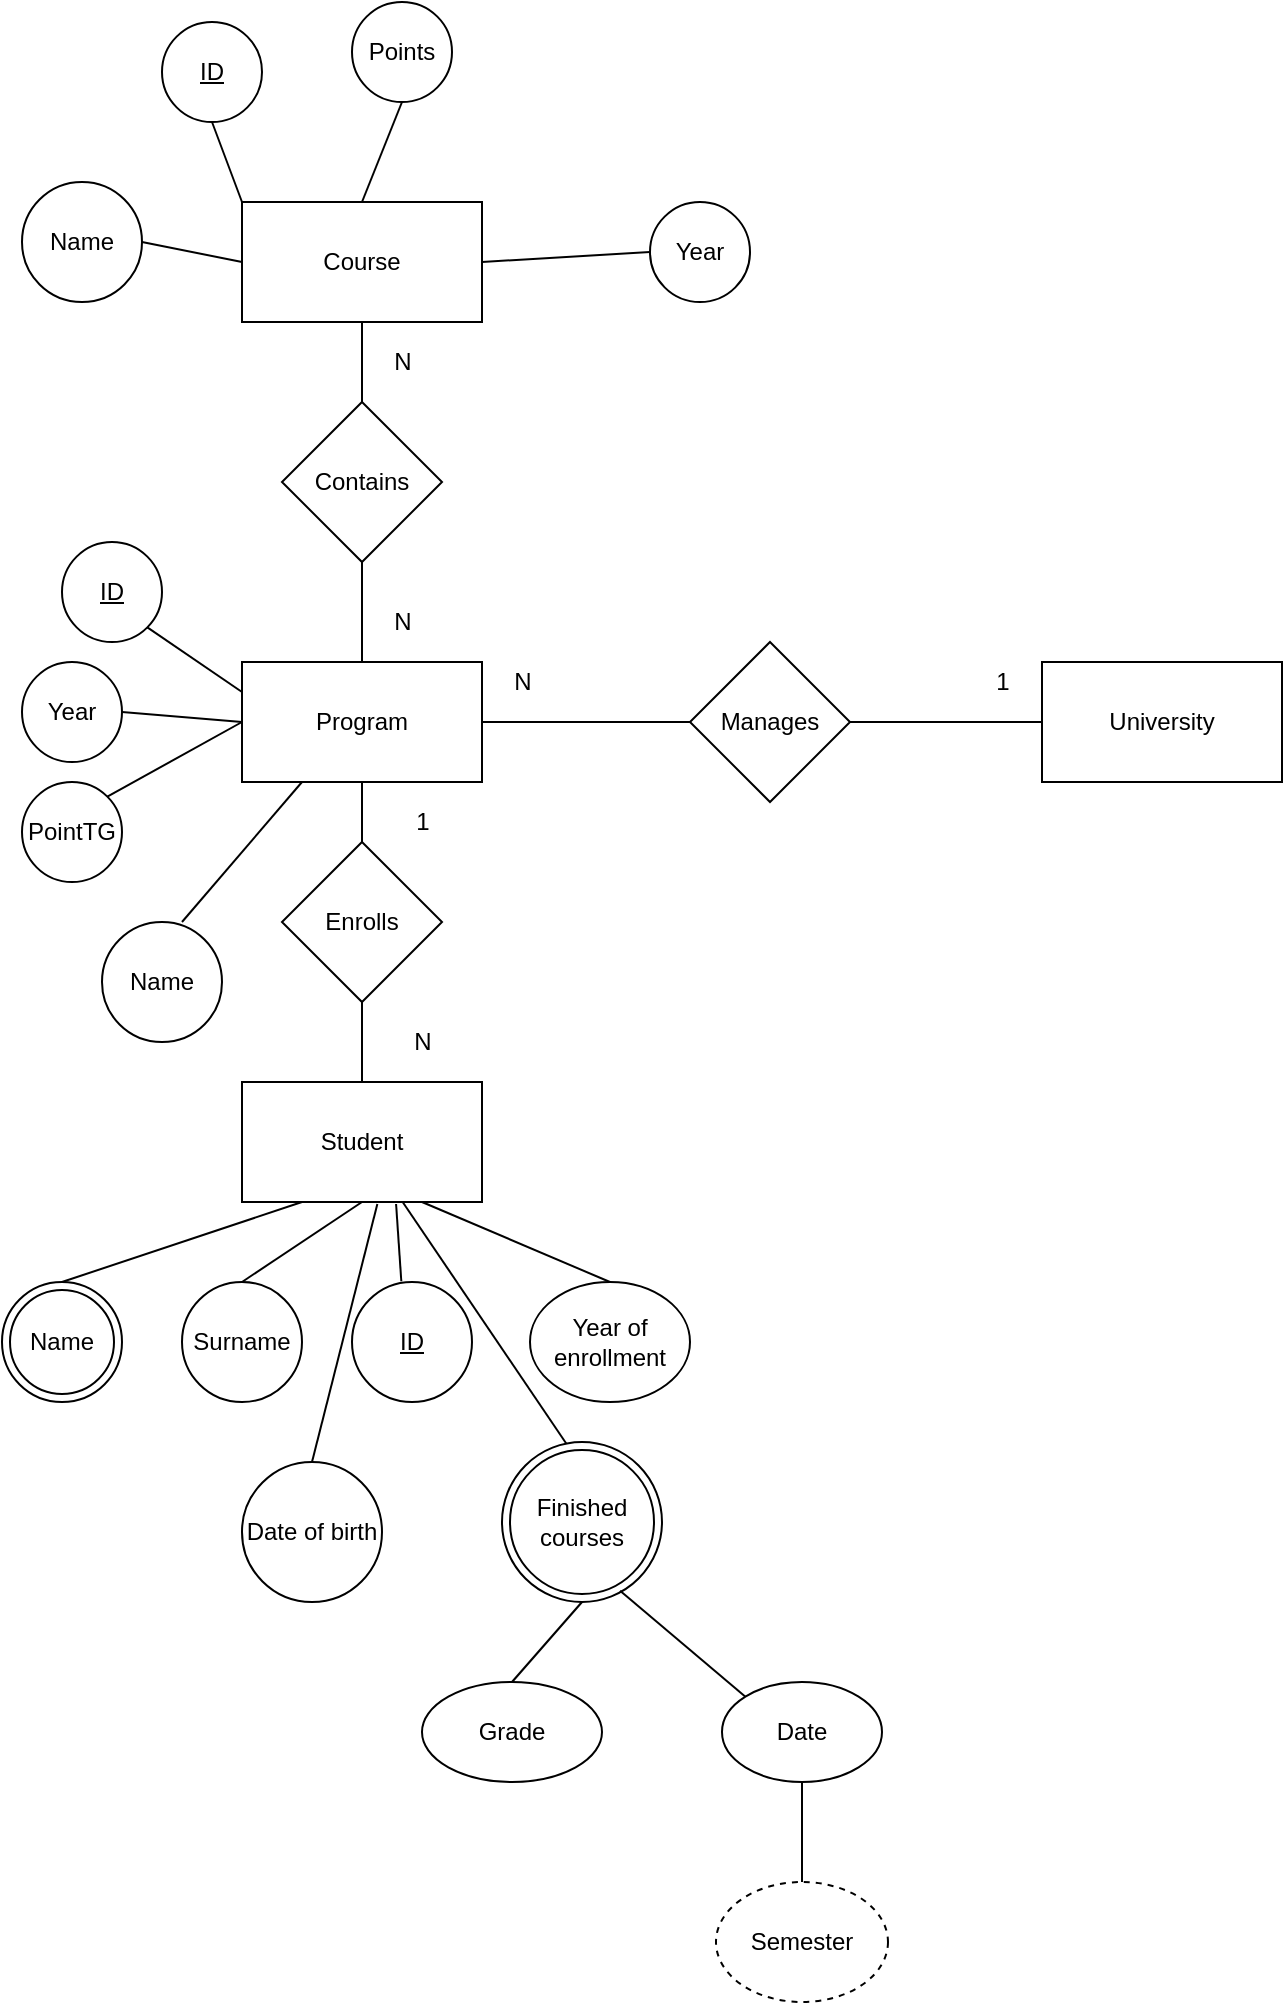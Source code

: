 <mxfile version="17.1.2" type="device"><diagram id="oLWGnCsZ3C-9VpRXFYrN" name="Page-1"><mxGraphModel dx="2076" dy="1040" grid="1" gridSize="10" guides="1" tooltips="1" connect="1" arrows="1" fold="1" page="1" pageScale="1" pageWidth="827" pageHeight="1169" math="0" shadow="0"><root><mxCell id="0"/><mxCell id="1" parent="0"/><mxCell id="ol2SJsX2HPB8m8qoYqyJ-2" value="University" style="rounded=0;whiteSpace=wrap;html=1;" vertex="1" parent="1"><mxGeometry x="610" y="370" width="120" height="60" as="geometry"/></mxCell><mxCell id="ol2SJsX2HPB8m8qoYqyJ-4" value="Manages" style="rhombus;whiteSpace=wrap;html=1;" vertex="1" parent="1"><mxGeometry x="434" y="360" width="80" height="80" as="geometry"/></mxCell><mxCell id="ol2SJsX2HPB8m8qoYqyJ-5" value="" style="endArrow=none;html=1;rounded=0;entryX=0;entryY=0.5;entryDx=0;entryDy=0;" edge="1" parent="1" target="ol2SJsX2HPB8m8qoYqyJ-4"><mxGeometry width="50" height="50" relative="1" as="geometry"><mxPoint x="330" y="400" as="sourcePoint"/><mxPoint x="400.711" y="400" as="targetPoint"/></mxGeometry></mxCell><mxCell id="ol2SJsX2HPB8m8qoYqyJ-9" value="" style="endArrow=none;html=1;rounded=0;entryX=0;entryY=0.5;entryDx=0;entryDy=0;" edge="1" parent="1" source="ol2SJsX2HPB8m8qoYqyJ-4" target="ol2SJsX2HPB8m8qoYqyJ-2"><mxGeometry width="50" height="50" relative="1" as="geometry"><mxPoint x="514" y="450" as="sourcePoint"/><mxPoint x="584.711" y="400" as="targetPoint"/></mxGeometry></mxCell><mxCell id="ol2SJsX2HPB8m8qoYqyJ-10" value="1" style="text;html=1;align=center;verticalAlign=middle;resizable=0;points=[];autosize=1;strokeColor=none;fillColor=none;" vertex="1" parent="1"><mxGeometry x="580" y="370" width="20" height="20" as="geometry"/></mxCell><mxCell id="ol2SJsX2HPB8m8qoYqyJ-11" value="N" style="text;html=1;align=center;verticalAlign=middle;resizable=0;points=[];autosize=1;strokeColor=none;fillColor=none;" vertex="1" parent="1"><mxGeometry x="340" y="370" width="20" height="20" as="geometry"/></mxCell><mxCell id="ol2SJsX2HPB8m8qoYqyJ-13" value="Contains" style="rhombus;whiteSpace=wrap;html=1;" vertex="1" parent="1"><mxGeometry x="230" y="240" width="80" height="80" as="geometry"/></mxCell><mxCell id="ol2SJsX2HPB8m8qoYqyJ-17" value="" style="endArrow=none;html=1;rounded=0;entryX=0.5;entryY=1;entryDx=0;entryDy=0;" edge="1" parent="1"><mxGeometry width="50" height="50" relative="1" as="geometry"><mxPoint x="270" y="240" as="sourcePoint"/><mxPoint x="270" y="200" as="targetPoint"/></mxGeometry></mxCell><mxCell id="ol2SJsX2HPB8m8qoYqyJ-18" value="" style="endArrow=none;html=1;rounded=0;entryX=0.5;entryY=1;entryDx=0;entryDy=0;exitX=0.5;exitY=0;exitDx=0;exitDy=0;" edge="1" parent="1" target="ol2SJsX2HPB8m8qoYqyJ-13"><mxGeometry width="50" height="50" relative="1" as="geometry"><mxPoint x="270" y="370" as="sourcePoint"/><mxPoint x="320" y="310" as="targetPoint"/></mxGeometry></mxCell><mxCell id="ol2SJsX2HPB8m8qoYqyJ-20" value="N" style="text;html=1;align=center;verticalAlign=middle;resizable=0;points=[];autosize=1;strokeColor=none;fillColor=none;" vertex="1" parent="1"><mxGeometry x="280" y="340" width="20" height="20" as="geometry"/></mxCell><mxCell id="ol2SJsX2HPB8m8qoYqyJ-21" value="N" style="text;html=1;align=center;verticalAlign=middle;resizable=0;points=[];autosize=1;strokeColor=none;fillColor=none;" vertex="1" parent="1"><mxGeometry x="280" y="210" width="20" height="20" as="geometry"/></mxCell><mxCell id="ol2SJsX2HPB8m8qoYqyJ-24" value="Program" style="rounded=0;whiteSpace=wrap;html=1;" vertex="1" parent="1"><mxGeometry x="210" y="370" width="120" height="60" as="geometry"/></mxCell><mxCell id="ol2SJsX2HPB8m8qoYqyJ-25" value="Course" style="rounded=0;whiteSpace=wrap;html=1;" vertex="1" parent="1"><mxGeometry x="210" y="140" width="120" height="60" as="geometry"/></mxCell><mxCell id="ol2SJsX2HPB8m8qoYqyJ-26" value="Student" style="rounded=0;whiteSpace=wrap;html=1;" vertex="1" parent="1"><mxGeometry x="210" y="580" width="120" height="60" as="geometry"/></mxCell><mxCell id="ol2SJsX2HPB8m8qoYqyJ-27" value="Enrolls" style="rhombus;whiteSpace=wrap;html=1;" vertex="1" parent="1"><mxGeometry x="230" y="460" width="80" height="80" as="geometry"/></mxCell><mxCell id="ol2SJsX2HPB8m8qoYqyJ-28" value="" style="endArrow=none;html=1;rounded=0;entryX=0.5;entryY=1;entryDx=0;entryDy=0;" edge="1" parent="1" target="ol2SJsX2HPB8m8qoYqyJ-24"><mxGeometry width="50" height="50" relative="1" as="geometry"><mxPoint x="270" y="460" as="sourcePoint"/><mxPoint x="320" y="460" as="targetPoint"/></mxGeometry></mxCell><mxCell id="ol2SJsX2HPB8m8qoYqyJ-29" value="" style="endArrow=none;html=1;rounded=0;entryX=0.5;entryY=1;entryDx=0;entryDy=0;exitX=0.5;exitY=0;exitDx=0;exitDy=0;" edge="1" parent="1" source="ol2SJsX2HPB8m8qoYqyJ-26" target="ol2SJsX2HPB8m8qoYqyJ-27"><mxGeometry width="50" height="50" relative="1" as="geometry"><mxPoint x="260" y="580" as="sourcePoint"/><mxPoint x="310" y="530" as="targetPoint"/></mxGeometry></mxCell><mxCell id="ol2SJsX2HPB8m8qoYqyJ-30" value="N" style="text;html=1;align=center;verticalAlign=middle;resizable=0;points=[];autosize=1;strokeColor=none;fillColor=none;" vertex="1" parent="1"><mxGeometry x="290" y="550" width="20" height="20" as="geometry"/></mxCell><mxCell id="ol2SJsX2HPB8m8qoYqyJ-31" value="1" style="text;html=1;align=center;verticalAlign=middle;resizable=0;points=[];autosize=1;strokeColor=none;fillColor=none;" vertex="1" parent="1"><mxGeometry x="290" y="440" width="20" height="20" as="geometry"/></mxCell><mxCell id="ol2SJsX2HPB8m8qoYqyJ-32" value="Name" style="ellipse;whiteSpace=wrap;html=1;" vertex="1" parent="1"><mxGeometry x="140" y="500" width="60" height="60" as="geometry"/></mxCell><mxCell id="ol2SJsX2HPB8m8qoYqyJ-33" value="&lt;u&gt;ID&lt;/u&gt;" style="ellipse;whiteSpace=wrap;html=1;aspect=fixed;" vertex="1" parent="1"><mxGeometry x="120" y="310" width="50" height="50" as="geometry"/></mxCell><mxCell id="ol2SJsX2HPB8m8qoYqyJ-34" value="PointTG" style="ellipse;whiteSpace=wrap;html=1;aspect=fixed;" vertex="1" parent="1"><mxGeometry x="100" y="430" width="50" height="50" as="geometry"/></mxCell><mxCell id="ol2SJsX2HPB8m8qoYqyJ-35" value="" style="endArrow=none;html=1;rounded=0;entryX=0;entryY=0.5;entryDx=0;entryDy=0;exitX=1;exitY=0;exitDx=0;exitDy=0;" edge="1" parent="1" source="ol2SJsX2HPB8m8qoYqyJ-34" target="ol2SJsX2HPB8m8qoYqyJ-24"><mxGeometry width="50" height="50" relative="1" as="geometry"><mxPoint x="160" y="490" as="sourcePoint"/><mxPoint x="210" y="440" as="targetPoint"/></mxGeometry></mxCell><mxCell id="ol2SJsX2HPB8m8qoYqyJ-37" value="" style="endArrow=none;html=1;rounded=0;entryX=0.25;entryY=1;entryDx=0;entryDy=0;" edge="1" parent="1" target="ol2SJsX2HPB8m8qoYqyJ-24"><mxGeometry width="50" height="50" relative="1" as="geometry"><mxPoint x="180" y="500" as="sourcePoint"/><mxPoint x="230" y="450" as="targetPoint"/></mxGeometry></mxCell><mxCell id="ol2SJsX2HPB8m8qoYqyJ-40" value="" style="endArrow=none;html=1;rounded=0;entryX=1;entryY=1;entryDx=0;entryDy=0;exitX=0;exitY=0.25;exitDx=0;exitDy=0;" edge="1" parent="1" source="ol2SJsX2HPB8m8qoYqyJ-24" target="ol2SJsX2HPB8m8qoYqyJ-33"><mxGeometry width="50" height="50" relative="1" as="geometry"><mxPoint x="150" y="410" as="sourcePoint"/><mxPoint x="200" y="360" as="targetPoint"/></mxGeometry></mxCell><mxCell id="ol2SJsX2HPB8m8qoYqyJ-41" value="Year" style="ellipse;whiteSpace=wrap;html=1;aspect=fixed;" vertex="1" parent="1"><mxGeometry x="100" y="370" width="50" height="50" as="geometry"/></mxCell><mxCell id="ol2SJsX2HPB8m8qoYqyJ-42" value="" style="endArrow=none;html=1;rounded=0;exitX=1;exitY=0.5;exitDx=0;exitDy=0;entryX=0;entryY=0.5;entryDx=0;entryDy=0;" edge="1" parent="1" source="ol2SJsX2HPB8m8qoYqyJ-41" target="ol2SJsX2HPB8m8qoYqyJ-24"><mxGeometry width="50" height="50" relative="1" as="geometry"><mxPoint x="160" y="420" as="sourcePoint"/><mxPoint x="210" y="370" as="targetPoint"/></mxGeometry></mxCell><mxCell id="ol2SJsX2HPB8m8qoYqyJ-43" value="Name" style="ellipse;whiteSpace=wrap;html=1;" vertex="1" parent="1"><mxGeometry x="100" y="130" width="60" height="60" as="geometry"/></mxCell><mxCell id="ol2SJsX2HPB8m8qoYqyJ-44" value="" style="endArrow=none;html=1;rounded=0;exitX=1;exitY=0.5;exitDx=0;exitDy=0;entryX=0;entryY=0.5;entryDx=0;entryDy=0;" edge="1" parent="1" source="ol2SJsX2HPB8m8qoYqyJ-43" target="ol2SJsX2HPB8m8qoYqyJ-25"><mxGeometry width="50" height="50" relative="1" as="geometry"><mxPoint x="350" y="150" as="sourcePoint"/><mxPoint x="400" y="100" as="targetPoint"/></mxGeometry></mxCell><mxCell id="ol2SJsX2HPB8m8qoYqyJ-45" value="&lt;u&gt;ID&lt;/u&gt;" style="ellipse;whiteSpace=wrap;html=1;aspect=fixed;" vertex="1" parent="1"><mxGeometry x="170" y="50" width="50" height="50" as="geometry"/></mxCell><mxCell id="ol2SJsX2HPB8m8qoYqyJ-46" value="" style="endArrow=none;html=1;rounded=0;exitX=0.5;exitY=1;exitDx=0;exitDy=0;entryX=0;entryY=0;entryDx=0;entryDy=0;" edge="1" parent="1" source="ol2SJsX2HPB8m8qoYqyJ-45" target="ol2SJsX2HPB8m8qoYqyJ-25"><mxGeometry width="50" height="50" relative="1" as="geometry"><mxPoint x="350" y="170" as="sourcePoint"/><mxPoint x="400" y="120" as="targetPoint"/></mxGeometry></mxCell><mxCell id="ol2SJsX2HPB8m8qoYqyJ-47" value="Points" style="ellipse;whiteSpace=wrap;html=1;aspect=fixed;" vertex="1" parent="1"><mxGeometry x="265" y="40" width="50" height="50" as="geometry"/></mxCell><mxCell id="ol2SJsX2HPB8m8qoYqyJ-48" value="" style="endArrow=none;html=1;rounded=0;exitX=0.5;exitY=0;exitDx=0;exitDy=0;entryX=0.5;entryY=1;entryDx=0;entryDy=0;" edge="1" parent="1" source="ol2SJsX2HPB8m8qoYqyJ-25" target="ol2SJsX2HPB8m8qoYqyJ-47"><mxGeometry width="50" height="50" relative="1" as="geometry"><mxPoint x="350" y="130" as="sourcePoint"/><mxPoint x="400" y="80" as="targetPoint"/></mxGeometry></mxCell><mxCell id="ol2SJsX2HPB8m8qoYqyJ-49" value="Year" style="ellipse;whiteSpace=wrap;html=1;aspect=fixed;" vertex="1" parent="1"><mxGeometry x="414" y="140" width="50" height="50" as="geometry"/></mxCell><mxCell id="ol2SJsX2HPB8m8qoYqyJ-50" value="" style="endArrow=none;html=1;rounded=0;entryX=1;entryY=0.5;entryDx=0;entryDy=0;exitX=0;exitY=0.5;exitDx=0;exitDy=0;" edge="1" parent="1" source="ol2SJsX2HPB8m8qoYqyJ-49" target="ol2SJsX2HPB8m8qoYqyJ-25"><mxGeometry width="50" height="50" relative="1" as="geometry"><mxPoint x="350" y="350" as="sourcePoint"/><mxPoint x="400" y="300" as="targetPoint"/></mxGeometry></mxCell><mxCell id="ol2SJsX2HPB8m8qoYqyJ-51" value="Name" style="ellipse;shape=doubleEllipse;whiteSpace=wrap;html=1;aspect=fixed;" vertex="1" parent="1"><mxGeometry x="90" y="680" width="60" height="60" as="geometry"/></mxCell><mxCell id="ol2SJsX2HPB8m8qoYqyJ-52" value="Surname" style="ellipse;whiteSpace=wrap;html=1;aspect=fixed;" vertex="1" parent="1"><mxGeometry x="180" y="680" width="60" height="60" as="geometry"/></mxCell><mxCell id="ol2SJsX2HPB8m8qoYqyJ-53" value="&lt;u&gt;ID&lt;/u&gt;" style="ellipse;whiteSpace=wrap;html=1;aspect=fixed;" vertex="1" parent="1"><mxGeometry x="265" y="680" width="60" height="60" as="geometry"/></mxCell><mxCell id="ol2SJsX2HPB8m8qoYqyJ-54" value="" style="endArrow=none;html=1;rounded=0;entryX=0.25;entryY=1;entryDx=0;entryDy=0;exitX=0.5;exitY=0;exitDx=0;exitDy=0;" edge="1" parent="1" source="ol2SJsX2HPB8m8qoYqyJ-51" target="ol2SJsX2HPB8m8qoYqyJ-26"><mxGeometry width="50" height="50" relative="1" as="geometry"><mxPoint x="350" y="790" as="sourcePoint"/><mxPoint x="400" y="740" as="targetPoint"/></mxGeometry></mxCell><mxCell id="ol2SJsX2HPB8m8qoYqyJ-55" value="" style="endArrow=none;html=1;rounded=0;exitX=0.5;exitY=0;exitDx=0;exitDy=0;entryX=0.5;entryY=1;entryDx=0;entryDy=0;" edge="1" parent="1" source="ol2SJsX2HPB8m8qoYqyJ-52" target="ol2SJsX2HPB8m8qoYqyJ-26"><mxGeometry width="50" height="50" relative="1" as="geometry"><mxPoint x="350" y="790" as="sourcePoint"/><mxPoint x="400" y="740" as="targetPoint"/></mxGeometry></mxCell><mxCell id="ol2SJsX2HPB8m8qoYqyJ-56" value="" style="endArrow=none;html=1;rounded=0;entryX=0.642;entryY=1.017;entryDx=0;entryDy=0;entryPerimeter=0;exitX=0.411;exitY=-0.006;exitDx=0;exitDy=0;exitPerimeter=0;" edge="1" parent="1" source="ol2SJsX2HPB8m8qoYqyJ-53" target="ol2SJsX2HPB8m8qoYqyJ-26"><mxGeometry width="50" height="50" relative="1" as="geometry"><mxPoint x="350" y="790" as="sourcePoint"/><mxPoint x="400" y="740" as="targetPoint"/></mxGeometry></mxCell><mxCell id="ol2SJsX2HPB8m8qoYqyJ-57" value="Year of enrollment" style="ellipse;whiteSpace=wrap;html=1;" vertex="1" parent="1"><mxGeometry x="354" y="680" width="80" height="60" as="geometry"/></mxCell><mxCell id="ol2SJsX2HPB8m8qoYqyJ-58" value="" style="endArrow=none;html=1;rounded=0;entryX=0.75;entryY=1;entryDx=0;entryDy=0;exitX=0.5;exitY=0;exitDx=0;exitDy=0;" edge="1" parent="1" source="ol2SJsX2HPB8m8qoYqyJ-57" target="ol2SJsX2HPB8m8qoYqyJ-26"><mxGeometry width="50" height="50" relative="1" as="geometry"><mxPoint x="350" y="780" as="sourcePoint"/><mxPoint x="400" y="730" as="targetPoint"/></mxGeometry></mxCell><mxCell id="ol2SJsX2HPB8m8qoYqyJ-59" value="Date of birth" style="ellipse;whiteSpace=wrap;html=1;" vertex="1" parent="1"><mxGeometry x="210" y="770" width="70" height="70" as="geometry"/></mxCell><mxCell id="ol2SJsX2HPB8m8qoYqyJ-61" value="" style="endArrow=none;html=1;rounded=0;exitX=0.5;exitY=0;exitDx=0;exitDy=0;entryX=0.564;entryY=1.017;entryDx=0;entryDy=0;entryPerimeter=0;" edge="1" parent="1" source="ol2SJsX2HPB8m8qoYqyJ-59" target="ol2SJsX2HPB8m8qoYqyJ-26"><mxGeometry width="50" height="50" relative="1" as="geometry"><mxPoint x="350" y="780" as="sourcePoint"/><mxPoint x="400" y="730" as="targetPoint"/></mxGeometry></mxCell><mxCell id="ol2SJsX2HPB8m8qoYqyJ-63" value="" style="endArrow=none;html=1;rounded=0;exitX=0.5;exitY=0;exitDx=0;exitDy=0;" edge="1" parent="1" target="ol2SJsX2HPB8m8qoYqyJ-26"><mxGeometry width="50" height="50" relative="1" as="geometry"><mxPoint x="375" y="765" as="sourcePoint"/><mxPoint x="400" y="690" as="targetPoint"/></mxGeometry></mxCell><mxCell id="ol2SJsX2HPB8m8qoYqyJ-64" value="Finished courses" style="ellipse;shape=doubleEllipse;whiteSpace=wrap;html=1;aspect=fixed;" vertex="1" parent="1"><mxGeometry x="340" y="760" width="80" height="80" as="geometry"/></mxCell><mxCell id="ol2SJsX2HPB8m8qoYqyJ-65" value="Grade" style="ellipse;whiteSpace=wrap;html=1;" vertex="1" parent="1"><mxGeometry x="300" y="880" width="90" height="50" as="geometry"/></mxCell><mxCell id="ol2SJsX2HPB8m8qoYqyJ-66" value="" style="endArrow=none;html=1;rounded=0;entryX=0.5;entryY=1;entryDx=0;entryDy=0;exitX=0.5;exitY=0;exitDx=0;exitDy=0;" edge="1" parent="1" source="ol2SJsX2HPB8m8qoYqyJ-65" target="ol2SJsX2HPB8m8qoYqyJ-64"><mxGeometry width="50" height="50" relative="1" as="geometry"><mxPoint x="350" y="910" as="sourcePoint"/><mxPoint x="400" y="860" as="targetPoint"/></mxGeometry></mxCell><mxCell id="ol2SJsX2HPB8m8qoYqyJ-67" value="Date" style="ellipse;whiteSpace=wrap;html=1;" vertex="1" parent="1"><mxGeometry x="450" y="880" width="80" height="50" as="geometry"/></mxCell><mxCell id="ol2SJsX2HPB8m8qoYqyJ-68" value="" style="endArrow=none;html=1;rounded=0;entryX=0.738;entryY=0.929;entryDx=0;entryDy=0;entryPerimeter=0;exitX=0;exitY=0;exitDx=0;exitDy=0;" edge="1" parent="1" source="ol2SJsX2HPB8m8qoYqyJ-67" target="ol2SJsX2HPB8m8qoYqyJ-64"><mxGeometry width="50" height="50" relative="1" as="geometry"><mxPoint x="350" y="910" as="sourcePoint"/><mxPoint x="400" y="860" as="targetPoint"/></mxGeometry></mxCell><mxCell id="ol2SJsX2HPB8m8qoYqyJ-69" value="Semester" style="ellipse;whiteSpace=wrap;html=1;dashed=1;" vertex="1" parent="1"><mxGeometry x="447" y="980" width="86" height="60" as="geometry"/></mxCell><mxCell id="ol2SJsX2HPB8m8qoYqyJ-71" value="" style="endArrow=none;html=1;rounded=0;entryX=0.5;entryY=1;entryDx=0;entryDy=0;exitX=0.5;exitY=0;exitDx=0;exitDy=0;" edge="1" parent="1" source="ol2SJsX2HPB8m8qoYqyJ-69" target="ol2SJsX2HPB8m8qoYqyJ-67"><mxGeometry width="50" height="50" relative="1" as="geometry"><mxPoint x="340" y="990" as="sourcePoint"/><mxPoint x="390" y="940" as="targetPoint"/></mxGeometry></mxCell></root></mxGraphModel></diagram></mxfile>